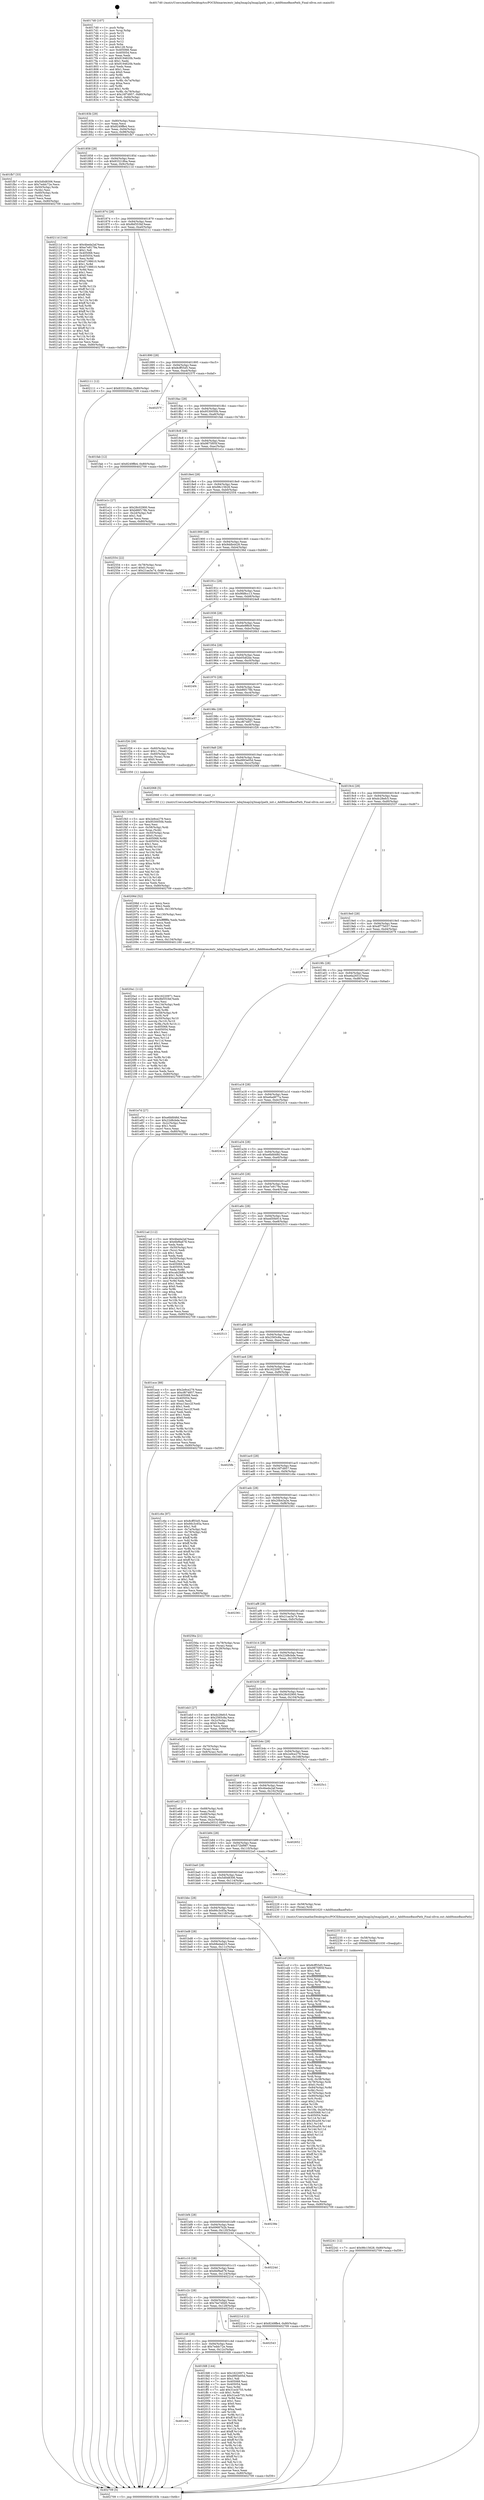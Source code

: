 digraph "0x4017d0" {
  label = "0x4017d0 (/mnt/c/Users/mathe/Desktop/tcc/POCII/binaries/extr_labq3map2q3map2path_init.c_AddHomeBasePath_Final-ollvm.out::main(0))"
  labelloc = "t"
  node[shape=record]

  Entry [label="",width=0.3,height=0.3,shape=circle,fillcolor=black,style=filled]
  "0x40183b" [label="{
     0x40183b [29]\l
     | [instrs]\l
     &nbsp;&nbsp;0x40183b \<+3\>: mov -0x80(%rbp),%eax\l
     &nbsp;&nbsp;0x40183e \<+2\>: mov %eax,%ecx\l
     &nbsp;&nbsp;0x401840 \<+6\>: sub $0x8249ffe4,%ecx\l
     &nbsp;&nbsp;0x401846 \<+6\>: mov %eax,-0x94(%rbp)\l
     &nbsp;&nbsp;0x40184c \<+6\>: mov %ecx,-0x98(%rbp)\l
     &nbsp;&nbsp;0x401852 \<+6\>: je 0000000000401fb7 \<main+0x7e7\>\l
  }"]
  "0x401fb7" [label="{
     0x401fb7 [33]\l
     | [instrs]\l
     &nbsp;&nbsp;0x401fb7 \<+5\>: mov $0x5d0d8306,%eax\l
     &nbsp;&nbsp;0x401fbc \<+5\>: mov $0x7eddc72e,%ecx\l
     &nbsp;&nbsp;0x401fc1 \<+4\>: mov -0x50(%rbp),%rdx\l
     &nbsp;&nbsp;0x401fc5 \<+2\>: mov (%rdx),%esi\l
     &nbsp;&nbsp;0x401fc7 \<+4\>: mov -0x60(%rbp),%rdx\l
     &nbsp;&nbsp;0x401fcb \<+2\>: cmp (%rdx),%esi\l
     &nbsp;&nbsp;0x401fcd \<+3\>: cmovl %ecx,%eax\l
     &nbsp;&nbsp;0x401fd0 \<+3\>: mov %eax,-0x80(%rbp)\l
     &nbsp;&nbsp;0x401fd3 \<+5\>: jmp 0000000000402709 \<main+0xf39\>\l
  }"]
  "0x401858" [label="{
     0x401858 [28]\l
     | [instrs]\l
     &nbsp;&nbsp;0x401858 \<+5\>: jmp 000000000040185d \<main+0x8d\>\l
     &nbsp;&nbsp;0x40185d \<+6\>: mov -0x94(%rbp),%eax\l
     &nbsp;&nbsp;0x401863 \<+5\>: sub $0x833218ba,%eax\l
     &nbsp;&nbsp;0x401868 \<+6\>: mov %eax,-0x9c(%rbp)\l
     &nbsp;&nbsp;0x40186e \<+6\>: je 000000000040211d \<main+0x94d\>\l
  }"]
  Exit [label="",width=0.3,height=0.3,shape=circle,fillcolor=black,style=filled,peripheries=2]
  "0x40211d" [label="{
     0x40211d [144]\l
     | [instrs]\l
     &nbsp;&nbsp;0x40211d \<+5\>: mov $0x4beda2af,%eax\l
     &nbsp;&nbsp;0x402122 \<+5\>: mov $0xe7e9179a,%ecx\l
     &nbsp;&nbsp;0x402127 \<+2\>: mov $0x1,%dl\l
     &nbsp;&nbsp;0x402129 \<+7\>: mov 0x405068,%esi\l
     &nbsp;&nbsp;0x402130 \<+7\>: mov 0x405054,%edi\l
     &nbsp;&nbsp;0x402137 \<+3\>: mov %esi,%r8d\l
     &nbsp;&nbsp;0x40213a \<+7\>: sub $0xd7198610,%r8d\l
     &nbsp;&nbsp;0x402141 \<+4\>: sub $0x1,%r8d\l
     &nbsp;&nbsp;0x402145 \<+7\>: add $0xd7198610,%r8d\l
     &nbsp;&nbsp;0x40214c \<+4\>: imul %r8d,%esi\l
     &nbsp;&nbsp;0x402150 \<+3\>: and $0x1,%esi\l
     &nbsp;&nbsp;0x402153 \<+3\>: cmp $0x0,%esi\l
     &nbsp;&nbsp;0x402156 \<+4\>: sete %r9b\l
     &nbsp;&nbsp;0x40215a \<+3\>: cmp $0xa,%edi\l
     &nbsp;&nbsp;0x40215d \<+4\>: setl %r10b\l
     &nbsp;&nbsp;0x402161 \<+3\>: mov %r9b,%r11b\l
     &nbsp;&nbsp;0x402164 \<+4\>: xor $0xff,%r11b\l
     &nbsp;&nbsp;0x402168 \<+3\>: mov %r10b,%bl\l
     &nbsp;&nbsp;0x40216b \<+3\>: xor $0xff,%bl\l
     &nbsp;&nbsp;0x40216e \<+3\>: xor $0x1,%dl\l
     &nbsp;&nbsp;0x402171 \<+3\>: mov %r11b,%r14b\l
     &nbsp;&nbsp;0x402174 \<+4\>: and $0xff,%r14b\l
     &nbsp;&nbsp;0x402178 \<+3\>: and %dl,%r9b\l
     &nbsp;&nbsp;0x40217b \<+3\>: mov %bl,%r15b\l
     &nbsp;&nbsp;0x40217e \<+4\>: and $0xff,%r15b\l
     &nbsp;&nbsp;0x402182 \<+3\>: and %dl,%r10b\l
     &nbsp;&nbsp;0x402185 \<+3\>: or %r9b,%r14b\l
     &nbsp;&nbsp;0x402188 \<+3\>: or %r10b,%r15b\l
     &nbsp;&nbsp;0x40218b \<+3\>: xor %r15b,%r14b\l
     &nbsp;&nbsp;0x40218e \<+3\>: or %bl,%r11b\l
     &nbsp;&nbsp;0x402191 \<+4\>: xor $0xff,%r11b\l
     &nbsp;&nbsp;0x402195 \<+3\>: or $0x1,%dl\l
     &nbsp;&nbsp;0x402198 \<+3\>: and %dl,%r11b\l
     &nbsp;&nbsp;0x40219b \<+3\>: or %r11b,%r14b\l
     &nbsp;&nbsp;0x40219e \<+4\>: test $0x1,%r14b\l
     &nbsp;&nbsp;0x4021a2 \<+3\>: cmovne %ecx,%eax\l
     &nbsp;&nbsp;0x4021a5 \<+3\>: mov %eax,-0x80(%rbp)\l
     &nbsp;&nbsp;0x4021a8 \<+5\>: jmp 0000000000402709 \<main+0xf39\>\l
  }"]
  "0x401874" [label="{
     0x401874 [28]\l
     | [instrs]\l
     &nbsp;&nbsp;0x401874 \<+5\>: jmp 0000000000401879 \<main+0xa9\>\l
     &nbsp;&nbsp;0x401879 \<+6\>: mov -0x94(%rbp),%eax\l
     &nbsp;&nbsp;0x40187f \<+5\>: sub $0x8bf353bf,%eax\l
     &nbsp;&nbsp;0x401884 \<+6\>: mov %eax,-0xa0(%rbp)\l
     &nbsp;&nbsp;0x40188a \<+6\>: je 0000000000402111 \<main+0x941\>\l
  }"]
  "0x402241" [label="{
     0x402241 [12]\l
     | [instrs]\l
     &nbsp;&nbsp;0x402241 \<+7\>: movl $0x98c15628,-0x80(%rbp)\l
     &nbsp;&nbsp;0x402248 \<+5\>: jmp 0000000000402709 \<main+0xf39\>\l
  }"]
  "0x402111" [label="{
     0x402111 [12]\l
     | [instrs]\l
     &nbsp;&nbsp;0x402111 \<+7\>: movl $0x833218ba,-0x80(%rbp)\l
     &nbsp;&nbsp;0x402118 \<+5\>: jmp 0000000000402709 \<main+0xf39\>\l
  }"]
  "0x401890" [label="{
     0x401890 [28]\l
     | [instrs]\l
     &nbsp;&nbsp;0x401890 \<+5\>: jmp 0000000000401895 \<main+0xc5\>\l
     &nbsp;&nbsp;0x401895 \<+6\>: mov -0x94(%rbp),%eax\l
     &nbsp;&nbsp;0x40189b \<+5\>: sub $0x8cff55d5,%eax\l
     &nbsp;&nbsp;0x4018a0 \<+6\>: mov %eax,-0xa4(%rbp)\l
     &nbsp;&nbsp;0x4018a6 \<+6\>: je 000000000040257f \<main+0xdaf\>\l
  }"]
  "0x402235" [label="{
     0x402235 [12]\l
     | [instrs]\l
     &nbsp;&nbsp;0x402235 \<+4\>: mov -0x58(%rbp),%rax\l
     &nbsp;&nbsp;0x402239 \<+3\>: mov (%rax),%rdi\l
     &nbsp;&nbsp;0x40223c \<+5\>: call 0000000000401030 \<free@plt\>\l
     | [calls]\l
     &nbsp;&nbsp;0x401030 \{1\} (unknown)\l
  }"]
  "0x40257f" [label="{
     0x40257f\l
  }", style=dashed]
  "0x4018ac" [label="{
     0x4018ac [28]\l
     | [instrs]\l
     &nbsp;&nbsp;0x4018ac \<+5\>: jmp 00000000004018b1 \<main+0xe1\>\l
     &nbsp;&nbsp;0x4018b1 \<+6\>: mov -0x94(%rbp),%eax\l
     &nbsp;&nbsp;0x4018b7 \<+5\>: sub $0x9530050b,%eax\l
     &nbsp;&nbsp;0x4018bc \<+6\>: mov %eax,-0xa8(%rbp)\l
     &nbsp;&nbsp;0x4018c2 \<+6\>: je 0000000000401fab \<main+0x7db\>\l
  }"]
  "0x4020a1" [label="{
     0x4020a1 [112]\l
     | [instrs]\l
     &nbsp;&nbsp;0x4020a1 \<+5\>: mov $0x16220971,%ecx\l
     &nbsp;&nbsp;0x4020a6 \<+5\>: mov $0x8bf353bf,%edx\l
     &nbsp;&nbsp;0x4020ab \<+2\>: xor %esi,%esi\l
     &nbsp;&nbsp;0x4020ad \<+6\>: mov -0x134(%rbp),%edi\l
     &nbsp;&nbsp;0x4020b3 \<+3\>: imul %eax,%edi\l
     &nbsp;&nbsp;0x4020b6 \<+3\>: mov %dil,%r8b\l
     &nbsp;&nbsp;0x4020b9 \<+4\>: mov -0x58(%rbp),%r9\l
     &nbsp;&nbsp;0x4020bd \<+3\>: mov (%r9),%r9\l
     &nbsp;&nbsp;0x4020c0 \<+4\>: mov -0x50(%rbp),%r10\l
     &nbsp;&nbsp;0x4020c4 \<+3\>: movslq (%r10),%r10\l
     &nbsp;&nbsp;0x4020c7 \<+4\>: mov %r8b,(%r9,%r10,1)\l
     &nbsp;&nbsp;0x4020cb \<+7\>: mov 0x405068,%eax\l
     &nbsp;&nbsp;0x4020d2 \<+7\>: mov 0x405054,%edi\l
     &nbsp;&nbsp;0x4020d9 \<+3\>: sub $0x1,%esi\l
     &nbsp;&nbsp;0x4020dc \<+3\>: mov %eax,%r11d\l
     &nbsp;&nbsp;0x4020df \<+3\>: add %esi,%r11d\l
     &nbsp;&nbsp;0x4020e2 \<+4\>: imul %r11d,%eax\l
     &nbsp;&nbsp;0x4020e6 \<+3\>: and $0x1,%eax\l
     &nbsp;&nbsp;0x4020e9 \<+3\>: cmp $0x0,%eax\l
     &nbsp;&nbsp;0x4020ec \<+4\>: sete %r8b\l
     &nbsp;&nbsp;0x4020f0 \<+3\>: cmp $0xa,%edi\l
     &nbsp;&nbsp;0x4020f3 \<+3\>: setl %bl\l
     &nbsp;&nbsp;0x4020f6 \<+3\>: mov %r8b,%r14b\l
     &nbsp;&nbsp;0x4020f9 \<+3\>: and %bl,%r14b\l
     &nbsp;&nbsp;0x4020fc \<+3\>: xor %bl,%r8b\l
     &nbsp;&nbsp;0x4020ff \<+3\>: or %r8b,%r14b\l
     &nbsp;&nbsp;0x402102 \<+4\>: test $0x1,%r14b\l
     &nbsp;&nbsp;0x402106 \<+3\>: cmovne %edx,%ecx\l
     &nbsp;&nbsp;0x402109 \<+3\>: mov %ecx,-0x80(%rbp)\l
     &nbsp;&nbsp;0x40210c \<+5\>: jmp 0000000000402709 \<main+0xf39\>\l
  }"]
  "0x401fab" [label="{
     0x401fab [12]\l
     | [instrs]\l
     &nbsp;&nbsp;0x401fab \<+7\>: movl $0x8249ffe4,-0x80(%rbp)\l
     &nbsp;&nbsp;0x401fb2 \<+5\>: jmp 0000000000402709 \<main+0xf39\>\l
  }"]
  "0x4018c8" [label="{
     0x4018c8 [28]\l
     | [instrs]\l
     &nbsp;&nbsp;0x4018c8 \<+5\>: jmp 00000000004018cd \<main+0xfd\>\l
     &nbsp;&nbsp;0x4018cd \<+6\>: mov -0x94(%rbp),%eax\l
     &nbsp;&nbsp;0x4018d3 \<+5\>: sub $0x9875f05f,%eax\l
     &nbsp;&nbsp;0x4018d8 \<+6\>: mov %eax,-0xac(%rbp)\l
     &nbsp;&nbsp;0x4018de \<+6\>: je 0000000000401e1c \<main+0x64c\>\l
  }"]
  "0x40206d" [label="{
     0x40206d [52]\l
     | [instrs]\l
     &nbsp;&nbsp;0x40206d \<+2\>: xor %ecx,%ecx\l
     &nbsp;&nbsp;0x40206f \<+5\>: mov $0x2,%edx\l
     &nbsp;&nbsp;0x402074 \<+6\>: mov %edx,-0x130(%rbp)\l
     &nbsp;&nbsp;0x40207a \<+1\>: cltd\l
     &nbsp;&nbsp;0x40207b \<+6\>: mov -0x130(%rbp),%esi\l
     &nbsp;&nbsp;0x402081 \<+2\>: idiv %esi\l
     &nbsp;&nbsp;0x402083 \<+6\>: imul $0xfffffffe,%edx,%edx\l
     &nbsp;&nbsp;0x402089 \<+2\>: mov %ecx,%edi\l
     &nbsp;&nbsp;0x40208b \<+2\>: sub %edx,%edi\l
     &nbsp;&nbsp;0x40208d \<+2\>: mov %ecx,%edx\l
     &nbsp;&nbsp;0x40208f \<+3\>: sub $0x1,%edx\l
     &nbsp;&nbsp;0x402092 \<+2\>: add %edx,%edi\l
     &nbsp;&nbsp;0x402094 \<+2\>: sub %edi,%ecx\l
     &nbsp;&nbsp;0x402096 \<+6\>: mov %ecx,-0x134(%rbp)\l
     &nbsp;&nbsp;0x40209c \<+5\>: call 0000000000401160 \<next_i\>\l
     | [calls]\l
     &nbsp;&nbsp;0x401160 \{1\} (/mnt/c/Users/mathe/Desktop/tcc/POCII/binaries/extr_labq3map2q3map2path_init.c_AddHomeBasePath_Final-ollvm.out::next_i)\l
  }"]
  "0x401e1c" [label="{
     0x401e1c [27]\l
     | [instrs]\l
     &nbsp;&nbsp;0x401e1c \<+5\>: mov $0x28c02900,%eax\l
     &nbsp;&nbsp;0x401e21 \<+5\>: mov $0xb86f178b,%ecx\l
     &nbsp;&nbsp;0x401e26 \<+3\>: mov -0x2d(%rbp),%dl\l
     &nbsp;&nbsp;0x401e29 \<+3\>: test $0x1,%dl\l
     &nbsp;&nbsp;0x401e2c \<+3\>: cmovne %ecx,%eax\l
     &nbsp;&nbsp;0x401e2f \<+3\>: mov %eax,-0x80(%rbp)\l
     &nbsp;&nbsp;0x401e32 \<+5\>: jmp 0000000000402709 \<main+0xf39\>\l
  }"]
  "0x4018e4" [label="{
     0x4018e4 [28]\l
     | [instrs]\l
     &nbsp;&nbsp;0x4018e4 \<+5\>: jmp 00000000004018e9 \<main+0x119\>\l
     &nbsp;&nbsp;0x4018e9 \<+6\>: mov -0x94(%rbp),%eax\l
     &nbsp;&nbsp;0x4018ef \<+5\>: sub $0x98c15628,%eax\l
     &nbsp;&nbsp;0x4018f4 \<+6\>: mov %eax,-0xb0(%rbp)\l
     &nbsp;&nbsp;0x4018fa \<+6\>: je 0000000000402554 \<main+0xd84\>\l
  }"]
  "0x401c64" [label="{
     0x401c64\l
  }", style=dashed]
  "0x402554" [label="{
     0x402554 [22]\l
     | [instrs]\l
     &nbsp;&nbsp;0x402554 \<+4\>: mov -0x78(%rbp),%rax\l
     &nbsp;&nbsp;0x402558 \<+6\>: movl $0x0,(%rax)\l
     &nbsp;&nbsp;0x40255e \<+7\>: movl $0x21aa3a74,-0x80(%rbp)\l
     &nbsp;&nbsp;0x402565 \<+5\>: jmp 0000000000402709 \<main+0xf39\>\l
  }"]
  "0x401900" [label="{
     0x401900 [28]\l
     | [instrs]\l
     &nbsp;&nbsp;0x401900 \<+5\>: jmp 0000000000401905 \<main+0x135\>\l
     &nbsp;&nbsp;0x401905 \<+6\>: mov -0x94(%rbp),%eax\l
     &nbsp;&nbsp;0x40190b \<+5\>: sub $0x9ddb4428,%eax\l
     &nbsp;&nbsp;0x401910 \<+6\>: mov %eax,-0xb4(%rbp)\l
     &nbsp;&nbsp;0x401916 \<+6\>: je 000000000040236d \<main+0xb9d\>\l
  }"]
  "0x401fd8" [label="{
     0x401fd8 [144]\l
     | [instrs]\l
     &nbsp;&nbsp;0x401fd8 \<+5\>: mov $0x16220971,%eax\l
     &nbsp;&nbsp;0x401fdd \<+5\>: mov $0xd993e05d,%ecx\l
     &nbsp;&nbsp;0x401fe2 \<+2\>: mov $0x1,%dl\l
     &nbsp;&nbsp;0x401fe4 \<+7\>: mov 0x405068,%esi\l
     &nbsp;&nbsp;0x401feb \<+7\>: mov 0x405054,%edi\l
     &nbsp;&nbsp;0x401ff2 \<+3\>: mov %esi,%r8d\l
     &nbsp;&nbsp;0x401ff5 \<+7\>: add $0x31ecb755,%r8d\l
     &nbsp;&nbsp;0x401ffc \<+4\>: sub $0x1,%r8d\l
     &nbsp;&nbsp;0x402000 \<+7\>: sub $0x31ecb755,%r8d\l
     &nbsp;&nbsp;0x402007 \<+4\>: imul %r8d,%esi\l
     &nbsp;&nbsp;0x40200b \<+3\>: and $0x1,%esi\l
     &nbsp;&nbsp;0x40200e \<+3\>: cmp $0x0,%esi\l
     &nbsp;&nbsp;0x402011 \<+4\>: sete %r9b\l
     &nbsp;&nbsp;0x402015 \<+3\>: cmp $0xa,%edi\l
     &nbsp;&nbsp;0x402018 \<+4\>: setl %r10b\l
     &nbsp;&nbsp;0x40201c \<+3\>: mov %r9b,%r11b\l
     &nbsp;&nbsp;0x40201f \<+4\>: xor $0xff,%r11b\l
     &nbsp;&nbsp;0x402023 \<+3\>: mov %r10b,%bl\l
     &nbsp;&nbsp;0x402026 \<+3\>: xor $0xff,%bl\l
     &nbsp;&nbsp;0x402029 \<+3\>: xor $0x1,%dl\l
     &nbsp;&nbsp;0x40202c \<+3\>: mov %r11b,%r14b\l
     &nbsp;&nbsp;0x40202f \<+4\>: and $0xff,%r14b\l
     &nbsp;&nbsp;0x402033 \<+3\>: and %dl,%r9b\l
     &nbsp;&nbsp;0x402036 \<+3\>: mov %bl,%r15b\l
     &nbsp;&nbsp;0x402039 \<+4\>: and $0xff,%r15b\l
     &nbsp;&nbsp;0x40203d \<+3\>: and %dl,%r10b\l
     &nbsp;&nbsp;0x402040 \<+3\>: or %r9b,%r14b\l
     &nbsp;&nbsp;0x402043 \<+3\>: or %r10b,%r15b\l
     &nbsp;&nbsp;0x402046 \<+3\>: xor %r15b,%r14b\l
     &nbsp;&nbsp;0x402049 \<+3\>: or %bl,%r11b\l
     &nbsp;&nbsp;0x40204c \<+4\>: xor $0xff,%r11b\l
     &nbsp;&nbsp;0x402050 \<+3\>: or $0x1,%dl\l
     &nbsp;&nbsp;0x402053 \<+3\>: and %dl,%r11b\l
     &nbsp;&nbsp;0x402056 \<+3\>: or %r11b,%r14b\l
     &nbsp;&nbsp;0x402059 \<+4\>: test $0x1,%r14b\l
     &nbsp;&nbsp;0x40205d \<+3\>: cmovne %ecx,%eax\l
     &nbsp;&nbsp;0x402060 \<+3\>: mov %eax,-0x80(%rbp)\l
     &nbsp;&nbsp;0x402063 \<+5\>: jmp 0000000000402709 \<main+0xf39\>\l
  }"]
  "0x40236d" [label="{
     0x40236d\l
  }", style=dashed]
  "0x40191c" [label="{
     0x40191c [28]\l
     | [instrs]\l
     &nbsp;&nbsp;0x40191c \<+5\>: jmp 0000000000401921 \<main+0x151\>\l
     &nbsp;&nbsp;0x401921 \<+6\>: mov -0x94(%rbp),%eax\l
     &nbsp;&nbsp;0x401927 \<+5\>: sub $0x9fd8cc13,%eax\l
     &nbsp;&nbsp;0x40192c \<+6\>: mov %eax,-0xb8(%rbp)\l
     &nbsp;&nbsp;0x401932 \<+6\>: je 00000000004024e8 \<main+0xd18\>\l
  }"]
  "0x401c48" [label="{
     0x401c48 [28]\l
     | [instrs]\l
     &nbsp;&nbsp;0x401c48 \<+5\>: jmp 0000000000401c4d \<main+0x47d\>\l
     &nbsp;&nbsp;0x401c4d \<+6\>: mov -0x94(%rbp),%eax\l
     &nbsp;&nbsp;0x401c53 \<+5\>: sub $0x7eddc72e,%eax\l
     &nbsp;&nbsp;0x401c58 \<+6\>: mov %eax,-0x12c(%rbp)\l
     &nbsp;&nbsp;0x401c5e \<+6\>: je 0000000000401fd8 \<main+0x808\>\l
  }"]
  "0x4024e8" [label="{
     0x4024e8\l
  }", style=dashed]
  "0x401938" [label="{
     0x401938 [28]\l
     | [instrs]\l
     &nbsp;&nbsp;0x401938 \<+5\>: jmp 000000000040193d \<main+0x16d\>\l
     &nbsp;&nbsp;0x40193d \<+6\>: mov -0x94(%rbp),%eax\l
     &nbsp;&nbsp;0x401943 \<+5\>: sub $0xa6e9f6c9,%eax\l
     &nbsp;&nbsp;0x401948 \<+6\>: mov %eax,-0xbc(%rbp)\l
     &nbsp;&nbsp;0x40194e \<+6\>: je 00000000004026b3 \<main+0xee3\>\l
  }"]
  "0x402543" [label="{
     0x402543\l
  }", style=dashed]
  "0x4026b3" [label="{
     0x4026b3\l
  }", style=dashed]
  "0x401954" [label="{
     0x401954 [28]\l
     | [instrs]\l
     &nbsp;&nbsp;0x401954 \<+5\>: jmp 0000000000401959 \<main+0x189\>\l
     &nbsp;&nbsp;0x401959 \<+6\>: mov -0x94(%rbp),%eax\l
     &nbsp;&nbsp;0x40195f \<+5\>: sub $0xb05df2be,%eax\l
     &nbsp;&nbsp;0x401964 \<+6\>: mov %eax,-0xc0(%rbp)\l
     &nbsp;&nbsp;0x40196a \<+6\>: je 00000000004024f4 \<main+0xd24\>\l
  }"]
  "0x401c2c" [label="{
     0x401c2c [28]\l
     | [instrs]\l
     &nbsp;&nbsp;0x401c2c \<+5\>: jmp 0000000000401c31 \<main+0x461\>\l
     &nbsp;&nbsp;0x401c31 \<+6\>: mov -0x94(%rbp),%eax\l
     &nbsp;&nbsp;0x401c37 \<+5\>: sub $0x7be7d0d5,%eax\l
     &nbsp;&nbsp;0x401c3c \<+6\>: mov %eax,-0x128(%rbp)\l
     &nbsp;&nbsp;0x401c42 \<+6\>: je 0000000000402543 \<main+0xd73\>\l
  }"]
  "0x4024f4" [label="{
     0x4024f4\l
  }", style=dashed]
  "0x401970" [label="{
     0x401970 [28]\l
     | [instrs]\l
     &nbsp;&nbsp;0x401970 \<+5\>: jmp 0000000000401975 \<main+0x1a5\>\l
     &nbsp;&nbsp;0x401975 \<+6\>: mov -0x94(%rbp),%eax\l
     &nbsp;&nbsp;0x40197b \<+5\>: sub $0xb86f178b,%eax\l
     &nbsp;&nbsp;0x401980 \<+6\>: mov %eax,-0xc4(%rbp)\l
     &nbsp;&nbsp;0x401986 \<+6\>: je 0000000000401e37 \<main+0x667\>\l
  }"]
  "0x40221d" [label="{
     0x40221d [12]\l
     | [instrs]\l
     &nbsp;&nbsp;0x40221d \<+7\>: movl $0x8249ffe4,-0x80(%rbp)\l
     &nbsp;&nbsp;0x402224 \<+5\>: jmp 0000000000402709 \<main+0xf39\>\l
  }"]
  "0x401e37" [label="{
     0x401e37\l
  }", style=dashed]
  "0x40198c" [label="{
     0x40198c [28]\l
     | [instrs]\l
     &nbsp;&nbsp;0x40198c \<+5\>: jmp 0000000000401991 \<main+0x1c1\>\l
     &nbsp;&nbsp;0x401991 \<+6\>: mov -0x94(%rbp),%eax\l
     &nbsp;&nbsp;0x401997 \<+5\>: sub $0xcf674857,%eax\l
     &nbsp;&nbsp;0x40199c \<+6\>: mov %eax,-0xc8(%rbp)\l
     &nbsp;&nbsp;0x4019a2 \<+6\>: je 0000000000401f26 \<main+0x756\>\l
  }"]
  "0x401c10" [label="{
     0x401c10 [28]\l
     | [instrs]\l
     &nbsp;&nbsp;0x401c10 \<+5\>: jmp 0000000000401c15 \<main+0x445\>\l
     &nbsp;&nbsp;0x401c15 \<+6\>: mov -0x94(%rbp),%eax\l
     &nbsp;&nbsp;0x401c1b \<+5\>: sub $0x6bf9a678,%eax\l
     &nbsp;&nbsp;0x401c20 \<+6\>: mov %eax,-0x124(%rbp)\l
     &nbsp;&nbsp;0x401c26 \<+6\>: je 000000000040221d \<main+0xa4d\>\l
  }"]
  "0x401f26" [label="{
     0x401f26 [29]\l
     | [instrs]\l
     &nbsp;&nbsp;0x401f26 \<+4\>: mov -0x60(%rbp),%rax\l
     &nbsp;&nbsp;0x401f2a \<+6\>: movl $0x1,(%rax)\l
     &nbsp;&nbsp;0x401f30 \<+4\>: mov -0x60(%rbp),%rax\l
     &nbsp;&nbsp;0x401f34 \<+3\>: movslq (%rax),%rax\l
     &nbsp;&nbsp;0x401f37 \<+4\>: shl $0x0,%rax\l
     &nbsp;&nbsp;0x401f3b \<+3\>: mov %rax,%rdi\l
     &nbsp;&nbsp;0x401f3e \<+5\>: call 0000000000401050 \<malloc@plt\>\l
     | [calls]\l
     &nbsp;&nbsp;0x401050 \{1\} (unknown)\l
  }"]
  "0x4019a8" [label="{
     0x4019a8 [28]\l
     | [instrs]\l
     &nbsp;&nbsp;0x4019a8 \<+5\>: jmp 00000000004019ad \<main+0x1dd\>\l
     &nbsp;&nbsp;0x4019ad \<+6\>: mov -0x94(%rbp),%eax\l
     &nbsp;&nbsp;0x4019b3 \<+5\>: sub $0xd993e05d,%eax\l
     &nbsp;&nbsp;0x4019b8 \<+6\>: mov %eax,-0xcc(%rbp)\l
     &nbsp;&nbsp;0x4019be \<+6\>: je 0000000000402068 \<main+0x898\>\l
  }"]
  "0x40224d" [label="{
     0x40224d\l
  }", style=dashed]
  "0x402068" [label="{
     0x402068 [5]\l
     | [instrs]\l
     &nbsp;&nbsp;0x402068 \<+5\>: call 0000000000401160 \<next_i\>\l
     | [calls]\l
     &nbsp;&nbsp;0x401160 \{1\} (/mnt/c/Users/mathe/Desktop/tcc/POCII/binaries/extr_labq3map2q3map2path_init.c_AddHomeBasePath_Final-ollvm.out::next_i)\l
  }"]
  "0x4019c4" [label="{
     0x4019c4 [28]\l
     | [instrs]\l
     &nbsp;&nbsp;0x4019c4 \<+5\>: jmp 00000000004019c9 \<main+0x1f9\>\l
     &nbsp;&nbsp;0x4019c9 \<+6\>: mov -0x94(%rbp),%eax\l
     &nbsp;&nbsp;0x4019cf \<+5\>: sub $0xdc28efc5,%eax\l
     &nbsp;&nbsp;0x4019d4 \<+6\>: mov %eax,-0xd0(%rbp)\l
     &nbsp;&nbsp;0x4019da \<+6\>: je 0000000000402537 \<main+0xd67\>\l
  }"]
  "0x401bf4" [label="{
     0x401bf4 [28]\l
     | [instrs]\l
     &nbsp;&nbsp;0x401bf4 \<+5\>: jmp 0000000000401bf9 \<main+0x429\>\l
     &nbsp;&nbsp;0x401bf9 \<+6\>: mov -0x94(%rbp),%eax\l
     &nbsp;&nbsp;0x401bff \<+5\>: sub $0x69687b2b,%eax\l
     &nbsp;&nbsp;0x401c04 \<+6\>: mov %eax,-0x120(%rbp)\l
     &nbsp;&nbsp;0x401c0a \<+6\>: je 000000000040224d \<main+0xa7d\>\l
  }"]
  "0x402537" [label="{
     0x402537\l
  }", style=dashed]
  "0x4019e0" [label="{
     0x4019e0 [28]\l
     | [instrs]\l
     &nbsp;&nbsp;0x4019e0 \<+5\>: jmp 00000000004019e5 \<main+0x215\>\l
     &nbsp;&nbsp;0x4019e5 \<+6\>: mov -0x94(%rbp),%eax\l
     &nbsp;&nbsp;0x4019eb \<+5\>: sub $0xdf77b037,%eax\l
     &nbsp;&nbsp;0x4019f0 \<+6\>: mov %eax,-0xd4(%rbp)\l
     &nbsp;&nbsp;0x4019f6 \<+6\>: je 0000000000402679 \<main+0xea9\>\l
  }"]
  "0x40238e" [label="{
     0x40238e\l
  }", style=dashed]
  "0x402679" [label="{
     0x402679\l
  }", style=dashed]
  "0x4019fc" [label="{
     0x4019fc [28]\l
     | [instrs]\l
     &nbsp;&nbsp;0x4019fc \<+5\>: jmp 0000000000401a01 \<main+0x231\>\l
     &nbsp;&nbsp;0x401a01 \<+6\>: mov -0x94(%rbp),%eax\l
     &nbsp;&nbsp;0x401a07 \<+5\>: sub $0xe6a2651f,%eax\l
     &nbsp;&nbsp;0x401a0c \<+6\>: mov %eax,-0xd8(%rbp)\l
     &nbsp;&nbsp;0x401a12 \<+6\>: je 0000000000401e7d \<main+0x6ad\>\l
  }"]
  "0x401f43" [label="{
     0x401f43 [104]\l
     | [instrs]\l
     &nbsp;&nbsp;0x401f43 \<+5\>: mov $0x2e9ce279,%ecx\l
     &nbsp;&nbsp;0x401f48 \<+5\>: mov $0x9530050b,%edx\l
     &nbsp;&nbsp;0x401f4d \<+2\>: xor %esi,%esi\l
     &nbsp;&nbsp;0x401f4f \<+4\>: mov -0x58(%rbp),%rdi\l
     &nbsp;&nbsp;0x401f53 \<+3\>: mov %rax,(%rdi)\l
     &nbsp;&nbsp;0x401f56 \<+4\>: mov -0x50(%rbp),%rax\l
     &nbsp;&nbsp;0x401f5a \<+6\>: movl $0x0,(%rax)\l
     &nbsp;&nbsp;0x401f60 \<+8\>: mov 0x405068,%r8d\l
     &nbsp;&nbsp;0x401f68 \<+8\>: mov 0x405054,%r9d\l
     &nbsp;&nbsp;0x401f70 \<+3\>: sub $0x1,%esi\l
     &nbsp;&nbsp;0x401f73 \<+3\>: mov %r8d,%r10d\l
     &nbsp;&nbsp;0x401f76 \<+3\>: add %esi,%r10d\l
     &nbsp;&nbsp;0x401f79 \<+4\>: imul %r10d,%r8d\l
     &nbsp;&nbsp;0x401f7d \<+4\>: and $0x1,%r8d\l
     &nbsp;&nbsp;0x401f81 \<+4\>: cmp $0x0,%r8d\l
     &nbsp;&nbsp;0x401f85 \<+4\>: sete %r11b\l
     &nbsp;&nbsp;0x401f89 \<+4\>: cmp $0xa,%r9d\l
     &nbsp;&nbsp;0x401f8d \<+3\>: setl %bl\l
     &nbsp;&nbsp;0x401f90 \<+3\>: mov %r11b,%r14b\l
     &nbsp;&nbsp;0x401f93 \<+3\>: and %bl,%r14b\l
     &nbsp;&nbsp;0x401f96 \<+3\>: xor %bl,%r11b\l
     &nbsp;&nbsp;0x401f99 \<+3\>: or %r11b,%r14b\l
     &nbsp;&nbsp;0x401f9c \<+4\>: test $0x1,%r14b\l
     &nbsp;&nbsp;0x401fa0 \<+3\>: cmovne %edx,%ecx\l
     &nbsp;&nbsp;0x401fa3 \<+3\>: mov %ecx,-0x80(%rbp)\l
     &nbsp;&nbsp;0x401fa6 \<+5\>: jmp 0000000000402709 \<main+0xf39\>\l
  }"]
  "0x401e7d" [label="{
     0x401e7d [27]\l
     | [instrs]\l
     &nbsp;&nbsp;0x401e7d \<+5\>: mov $0xe6bfd48d,%eax\l
     &nbsp;&nbsp;0x401e82 \<+5\>: mov $0x22d8cbde,%ecx\l
     &nbsp;&nbsp;0x401e87 \<+3\>: mov -0x2c(%rbp),%edx\l
     &nbsp;&nbsp;0x401e8a \<+3\>: cmp $0x1,%edx\l
     &nbsp;&nbsp;0x401e8d \<+3\>: cmovl %ecx,%eax\l
     &nbsp;&nbsp;0x401e90 \<+3\>: mov %eax,-0x80(%rbp)\l
     &nbsp;&nbsp;0x401e93 \<+5\>: jmp 0000000000402709 \<main+0xf39\>\l
  }"]
  "0x401a18" [label="{
     0x401a18 [28]\l
     | [instrs]\l
     &nbsp;&nbsp;0x401a18 \<+5\>: jmp 0000000000401a1d \<main+0x24d\>\l
     &nbsp;&nbsp;0x401a1d \<+6\>: mov -0x94(%rbp),%eax\l
     &nbsp;&nbsp;0x401a23 \<+5\>: sub $0xe6ad877a,%eax\l
     &nbsp;&nbsp;0x401a28 \<+6\>: mov %eax,-0xdc(%rbp)\l
     &nbsp;&nbsp;0x401a2e \<+6\>: je 0000000000402414 \<main+0xc44\>\l
  }"]
  "0x401e62" [label="{
     0x401e62 [27]\l
     | [instrs]\l
     &nbsp;&nbsp;0x401e62 \<+4\>: mov -0x68(%rbp),%rdi\l
     &nbsp;&nbsp;0x401e66 \<+2\>: mov %eax,(%rdi)\l
     &nbsp;&nbsp;0x401e68 \<+4\>: mov -0x68(%rbp),%rdi\l
     &nbsp;&nbsp;0x401e6c \<+2\>: mov (%rdi),%eax\l
     &nbsp;&nbsp;0x401e6e \<+3\>: mov %eax,-0x2c(%rbp)\l
     &nbsp;&nbsp;0x401e71 \<+7\>: movl $0xe6a2651f,-0x80(%rbp)\l
     &nbsp;&nbsp;0x401e78 \<+5\>: jmp 0000000000402709 \<main+0xf39\>\l
  }"]
  "0x402414" [label="{
     0x402414\l
  }", style=dashed]
  "0x401a34" [label="{
     0x401a34 [28]\l
     | [instrs]\l
     &nbsp;&nbsp;0x401a34 \<+5\>: jmp 0000000000401a39 \<main+0x269\>\l
     &nbsp;&nbsp;0x401a39 \<+6\>: mov -0x94(%rbp),%eax\l
     &nbsp;&nbsp;0x401a3f \<+5\>: sub $0xe6bfd48d,%eax\l
     &nbsp;&nbsp;0x401a44 \<+6\>: mov %eax,-0xe0(%rbp)\l
     &nbsp;&nbsp;0x401a4a \<+6\>: je 0000000000401e98 \<main+0x6c8\>\l
  }"]
  "0x401bd8" [label="{
     0x401bd8 [28]\l
     | [instrs]\l
     &nbsp;&nbsp;0x401bd8 \<+5\>: jmp 0000000000401bdd \<main+0x40d\>\l
     &nbsp;&nbsp;0x401bdd \<+6\>: mov -0x94(%rbp),%eax\l
     &nbsp;&nbsp;0x401be3 \<+5\>: sub $0x68edab25,%eax\l
     &nbsp;&nbsp;0x401be8 \<+6\>: mov %eax,-0x11c(%rbp)\l
     &nbsp;&nbsp;0x401bee \<+6\>: je 000000000040238e \<main+0xbbe\>\l
  }"]
  "0x401e98" [label="{
     0x401e98\l
  }", style=dashed]
  "0x401a50" [label="{
     0x401a50 [28]\l
     | [instrs]\l
     &nbsp;&nbsp;0x401a50 \<+5\>: jmp 0000000000401a55 \<main+0x285\>\l
     &nbsp;&nbsp;0x401a55 \<+6\>: mov -0x94(%rbp),%eax\l
     &nbsp;&nbsp;0x401a5b \<+5\>: sub $0xe7e9179a,%eax\l
     &nbsp;&nbsp;0x401a60 \<+6\>: mov %eax,-0xe4(%rbp)\l
     &nbsp;&nbsp;0x401a66 \<+6\>: je 00000000004021ad \<main+0x9dd\>\l
  }"]
  "0x401ccf" [label="{
     0x401ccf [333]\l
     | [instrs]\l
     &nbsp;&nbsp;0x401ccf \<+5\>: mov $0x8cff55d5,%eax\l
     &nbsp;&nbsp;0x401cd4 \<+5\>: mov $0x9875f05f,%ecx\l
     &nbsp;&nbsp;0x401cd9 \<+2\>: mov $0x1,%dl\l
     &nbsp;&nbsp;0x401cdb \<+3\>: mov %rsp,%rsi\l
     &nbsp;&nbsp;0x401cde \<+4\>: add $0xfffffffffffffff0,%rsi\l
     &nbsp;&nbsp;0x401ce2 \<+3\>: mov %rsi,%rsp\l
     &nbsp;&nbsp;0x401ce5 \<+4\>: mov %rsi,-0x78(%rbp)\l
     &nbsp;&nbsp;0x401ce9 \<+3\>: mov %rsp,%rsi\l
     &nbsp;&nbsp;0x401cec \<+4\>: add $0xfffffffffffffff0,%rsi\l
     &nbsp;&nbsp;0x401cf0 \<+3\>: mov %rsi,%rsp\l
     &nbsp;&nbsp;0x401cf3 \<+3\>: mov %rsp,%rdi\l
     &nbsp;&nbsp;0x401cf6 \<+4\>: add $0xfffffffffffffff0,%rdi\l
     &nbsp;&nbsp;0x401cfa \<+3\>: mov %rdi,%rsp\l
     &nbsp;&nbsp;0x401cfd \<+4\>: mov %rdi,-0x70(%rbp)\l
     &nbsp;&nbsp;0x401d01 \<+3\>: mov %rsp,%rdi\l
     &nbsp;&nbsp;0x401d04 \<+4\>: add $0xfffffffffffffff0,%rdi\l
     &nbsp;&nbsp;0x401d08 \<+3\>: mov %rdi,%rsp\l
     &nbsp;&nbsp;0x401d0b \<+4\>: mov %rdi,-0x68(%rbp)\l
     &nbsp;&nbsp;0x401d0f \<+3\>: mov %rsp,%rdi\l
     &nbsp;&nbsp;0x401d12 \<+4\>: add $0xfffffffffffffff0,%rdi\l
     &nbsp;&nbsp;0x401d16 \<+3\>: mov %rdi,%rsp\l
     &nbsp;&nbsp;0x401d19 \<+4\>: mov %rdi,-0x60(%rbp)\l
     &nbsp;&nbsp;0x401d1d \<+3\>: mov %rsp,%rdi\l
     &nbsp;&nbsp;0x401d20 \<+4\>: add $0xfffffffffffffff0,%rdi\l
     &nbsp;&nbsp;0x401d24 \<+3\>: mov %rdi,%rsp\l
     &nbsp;&nbsp;0x401d27 \<+4\>: mov %rdi,-0x58(%rbp)\l
     &nbsp;&nbsp;0x401d2b \<+3\>: mov %rsp,%rdi\l
     &nbsp;&nbsp;0x401d2e \<+4\>: add $0xfffffffffffffff0,%rdi\l
     &nbsp;&nbsp;0x401d32 \<+3\>: mov %rdi,%rsp\l
     &nbsp;&nbsp;0x401d35 \<+4\>: mov %rdi,-0x50(%rbp)\l
     &nbsp;&nbsp;0x401d39 \<+3\>: mov %rsp,%rdi\l
     &nbsp;&nbsp;0x401d3c \<+4\>: add $0xfffffffffffffff0,%rdi\l
     &nbsp;&nbsp;0x401d40 \<+3\>: mov %rdi,%rsp\l
     &nbsp;&nbsp;0x401d43 \<+4\>: mov %rdi,-0x48(%rbp)\l
     &nbsp;&nbsp;0x401d47 \<+3\>: mov %rsp,%rdi\l
     &nbsp;&nbsp;0x401d4a \<+4\>: add $0xfffffffffffffff0,%rdi\l
     &nbsp;&nbsp;0x401d4e \<+3\>: mov %rdi,%rsp\l
     &nbsp;&nbsp;0x401d51 \<+4\>: mov %rdi,-0x40(%rbp)\l
     &nbsp;&nbsp;0x401d55 \<+3\>: mov %rsp,%rdi\l
     &nbsp;&nbsp;0x401d58 \<+4\>: add $0xfffffffffffffff0,%rdi\l
     &nbsp;&nbsp;0x401d5c \<+3\>: mov %rdi,%rsp\l
     &nbsp;&nbsp;0x401d5f \<+4\>: mov %rdi,-0x38(%rbp)\l
     &nbsp;&nbsp;0x401d63 \<+4\>: mov -0x78(%rbp),%rdi\l
     &nbsp;&nbsp;0x401d67 \<+6\>: movl $0x0,(%rdi)\l
     &nbsp;&nbsp;0x401d6d \<+7\>: mov -0x84(%rbp),%r8d\l
     &nbsp;&nbsp;0x401d74 \<+3\>: mov %r8d,(%rsi)\l
     &nbsp;&nbsp;0x401d77 \<+4\>: mov -0x70(%rbp),%rdi\l
     &nbsp;&nbsp;0x401d7b \<+7\>: mov -0x90(%rbp),%r9\l
     &nbsp;&nbsp;0x401d82 \<+3\>: mov %r9,(%rdi)\l
     &nbsp;&nbsp;0x401d85 \<+3\>: cmpl $0x2,(%rsi)\l
     &nbsp;&nbsp;0x401d88 \<+4\>: setne %r10b\l
     &nbsp;&nbsp;0x401d8c \<+4\>: and $0x1,%r10b\l
     &nbsp;&nbsp;0x401d90 \<+4\>: mov %r10b,-0x2d(%rbp)\l
     &nbsp;&nbsp;0x401d94 \<+8\>: mov 0x405068,%r11d\l
     &nbsp;&nbsp;0x401d9c \<+7\>: mov 0x405054,%ebx\l
     &nbsp;&nbsp;0x401da3 \<+3\>: mov %r11d,%r14d\l
     &nbsp;&nbsp;0x401da6 \<+7\>: sub $0x30ca59,%r14d\l
     &nbsp;&nbsp;0x401dad \<+4\>: sub $0x1,%r14d\l
     &nbsp;&nbsp;0x401db1 \<+7\>: add $0x30ca59,%r14d\l
     &nbsp;&nbsp;0x401db8 \<+4\>: imul %r14d,%r11d\l
     &nbsp;&nbsp;0x401dbc \<+4\>: and $0x1,%r11d\l
     &nbsp;&nbsp;0x401dc0 \<+4\>: cmp $0x0,%r11d\l
     &nbsp;&nbsp;0x401dc4 \<+4\>: sete %r10b\l
     &nbsp;&nbsp;0x401dc8 \<+3\>: cmp $0xa,%ebx\l
     &nbsp;&nbsp;0x401dcb \<+4\>: setl %r15b\l
     &nbsp;&nbsp;0x401dcf \<+3\>: mov %r10b,%r12b\l
     &nbsp;&nbsp;0x401dd2 \<+4\>: xor $0xff,%r12b\l
     &nbsp;&nbsp;0x401dd6 \<+3\>: mov %r15b,%r13b\l
     &nbsp;&nbsp;0x401dd9 \<+4\>: xor $0xff,%r13b\l
     &nbsp;&nbsp;0x401ddd \<+3\>: xor $0x1,%dl\l
     &nbsp;&nbsp;0x401de0 \<+3\>: mov %r12b,%sil\l
     &nbsp;&nbsp;0x401de3 \<+4\>: and $0xff,%sil\l
     &nbsp;&nbsp;0x401de7 \<+3\>: and %dl,%r10b\l
     &nbsp;&nbsp;0x401dea \<+3\>: mov %r13b,%dil\l
     &nbsp;&nbsp;0x401ded \<+4\>: and $0xff,%dil\l
     &nbsp;&nbsp;0x401df1 \<+3\>: and %dl,%r15b\l
     &nbsp;&nbsp;0x401df4 \<+3\>: or %r10b,%sil\l
     &nbsp;&nbsp;0x401df7 \<+3\>: or %r15b,%dil\l
     &nbsp;&nbsp;0x401dfa \<+3\>: xor %dil,%sil\l
     &nbsp;&nbsp;0x401dfd \<+3\>: or %r13b,%r12b\l
     &nbsp;&nbsp;0x401e00 \<+4\>: xor $0xff,%r12b\l
     &nbsp;&nbsp;0x401e04 \<+3\>: or $0x1,%dl\l
     &nbsp;&nbsp;0x401e07 \<+3\>: and %dl,%r12b\l
     &nbsp;&nbsp;0x401e0a \<+3\>: or %r12b,%sil\l
     &nbsp;&nbsp;0x401e0d \<+4\>: test $0x1,%sil\l
     &nbsp;&nbsp;0x401e11 \<+3\>: cmovne %ecx,%eax\l
     &nbsp;&nbsp;0x401e14 \<+3\>: mov %eax,-0x80(%rbp)\l
     &nbsp;&nbsp;0x401e17 \<+5\>: jmp 0000000000402709 \<main+0xf39\>\l
  }"]
  "0x4021ad" [label="{
     0x4021ad [112]\l
     | [instrs]\l
     &nbsp;&nbsp;0x4021ad \<+5\>: mov $0x4beda2af,%eax\l
     &nbsp;&nbsp;0x4021b2 \<+5\>: mov $0x6bf9a678,%ecx\l
     &nbsp;&nbsp;0x4021b7 \<+2\>: xor %edx,%edx\l
     &nbsp;&nbsp;0x4021b9 \<+4\>: mov -0x50(%rbp),%rsi\l
     &nbsp;&nbsp;0x4021bd \<+2\>: mov (%rsi),%edi\l
     &nbsp;&nbsp;0x4021bf \<+3\>: sub $0x1,%edx\l
     &nbsp;&nbsp;0x4021c2 \<+2\>: sub %edx,%edi\l
     &nbsp;&nbsp;0x4021c4 \<+4\>: mov -0x50(%rbp),%rsi\l
     &nbsp;&nbsp;0x4021c8 \<+2\>: mov %edi,(%rsi)\l
     &nbsp;&nbsp;0x4021ca \<+7\>: mov 0x405068,%edx\l
     &nbsp;&nbsp;0x4021d1 \<+7\>: mov 0x405054,%edi\l
     &nbsp;&nbsp;0x4021d8 \<+3\>: mov %edx,%r8d\l
     &nbsp;&nbsp;0x4021db \<+7\>: sub $0xcab2bf6b,%r8d\l
     &nbsp;&nbsp;0x4021e2 \<+4\>: sub $0x1,%r8d\l
     &nbsp;&nbsp;0x4021e6 \<+7\>: add $0xcab2bf6b,%r8d\l
     &nbsp;&nbsp;0x4021ed \<+4\>: imul %r8d,%edx\l
     &nbsp;&nbsp;0x4021f1 \<+3\>: and $0x1,%edx\l
     &nbsp;&nbsp;0x4021f4 \<+3\>: cmp $0x0,%edx\l
     &nbsp;&nbsp;0x4021f7 \<+4\>: sete %r9b\l
     &nbsp;&nbsp;0x4021fb \<+3\>: cmp $0xa,%edi\l
     &nbsp;&nbsp;0x4021fe \<+4\>: setl %r10b\l
     &nbsp;&nbsp;0x402202 \<+3\>: mov %r9b,%r11b\l
     &nbsp;&nbsp;0x402205 \<+3\>: and %r10b,%r11b\l
     &nbsp;&nbsp;0x402208 \<+3\>: xor %r10b,%r9b\l
     &nbsp;&nbsp;0x40220b \<+3\>: or %r9b,%r11b\l
     &nbsp;&nbsp;0x40220e \<+4\>: test $0x1,%r11b\l
     &nbsp;&nbsp;0x402212 \<+3\>: cmovne %ecx,%eax\l
     &nbsp;&nbsp;0x402215 \<+3\>: mov %eax,-0x80(%rbp)\l
     &nbsp;&nbsp;0x402218 \<+5\>: jmp 0000000000402709 \<main+0xf39\>\l
  }"]
  "0x401a6c" [label="{
     0x401a6c [28]\l
     | [instrs]\l
     &nbsp;&nbsp;0x401a6c \<+5\>: jmp 0000000000401a71 \<main+0x2a1\>\l
     &nbsp;&nbsp;0x401a71 \<+6\>: mov -0x94(%rbp),%eax\l
     &nbsp;&nbsp;0x401a77 \<+5\>: sub $0xed50b914,%eax\l
     &nbsp;&nbsp;0x401a7c \<+6\>: mov %eax,-0xe8(%rbp)\l
     &nbsp;&nbsp;0x401a82 \<+6\>: je 0000000000402513 \<main+0xd43\>\l
  }"]
  "0x401bbc" [label="{
     0x401bbc [28]\l
     | [instrs]\l
     &nbsp;&nbsp;0x401bbc \<+5\>: jmp 0000000000401bc1 \<main+0x3f1\>\l
     &nbsp;&nbsp;0x401bc1 \<+6\>: mov -0x94(%rbp),%eax\l
     &nbsp;&nbsp;0x401bc7 \<+5\>: sub $0x66c3c65a,%eax\l
     &nbsp;&nbsp;0x401bcc \<+6\>: mov %eax,-0x118(%rbp)\l
     &nbsp;&nbsp;0x401bd2 \<+6\>: je 0000000000401ccf \<main+0x4ff\>\l
  }"]
  "0x402513" [label="{
     0x402513\l
  }", style=dashed]
  "0x401a88" [label="{
     0x401a88 [28]\l
     | [instrs]\l
     &nbsp;&nbsp;0x401a88 \<+5\>: jmp 0000000000401a8d \<main+0x2bd\>\l
     &nbsp;&nbsp;0x401a8d \<+6\>: mov -0x94(%rbp),%eax\l
     &nbsp;&nbsp;0x401a93 \<+5\>: sub $0x2565c8a,%eax\l
     &nbsp;&nbsp;0x401a98 \<+6\>: mov %eax,-0xec(%rbp)\l
     &nbsp;&nbsp;0x401a9e \<+6\>: je 0000000000401ece \<main+0x6fe\>\l
  }"]
  "0x402229" [label="{
     0x402229 [12]\l
     | [instrs]\l
     &nbsp;&nbsp;0x402229 \<+4\>: mov -0x58(%rbp),%rax\l
     &nbsp;&nbsp;0x40222d \<+3\>: mov (%rax),%rdi\l
     &nbsp;&nbsp;0x402230 \<+5\>: call 0000000000401620 \<AddHomeBasePath\>\l
     | [calls]\l
     &nbsp;&nbsp;0x401620 \{1\} (/mnt/c/Users/mathe/Desktop/tcc/POCII/binaries/extr_labq3map2q3map2path_init.c_AddHomeBasePath_Final-ollvm.out::AddHomeBasePath)\l
  }"]
  "0x401ece" [label="{
     0x401ece [88]\l
     | [instrs]\l
     &nbsp;&nbsp;0x401ece \<+5\>: mov $0x2e9ce279,%eax\l
     &nbsp;&nbsp;0x401ed3 \<+5\>: mov $0xcf674857,%ecx\l
     &nbsp;&nbsp;0x401ed8 \<+7\>: mov 0x405068,%edx\l
     &nbsp;&nbsp;0x401edf \<+7\>: mov 0x405054,%esi\l
     &nbsp;&nbsp;0x401ee6 \<+2\>: mov %edx,%edi\l
     &nbsp;&nbsp;0x401ee8 \<+6\>: add $0xa13acc2f,%edi\l
     &nbsp;&nbsp;0x401eee \<+3\>: sub $0x1,%edi\l
     &nbsp;&nbsp;0x401ef1 \<+6\>: sub $0xa13acc2f,%edi\l
     &nbsp;&nbsp;0x401ef7 \<+3\>: imul %edi,%edx\l
     &nbsp;&nbsp;0x401efa \<+3\>: and $0x1,%edx\l
     &nbsp;&nbsp;0x401efd \<+3\>: cmp $0x0,%edx\l
     &nbsp;&nbsp;0x401f00 \<+4\>: sete %r8b\l
     &nbsp;&nbsp;0x401f04 \<+3\>: cmp $0xa,%esi\l
     &nbsp;&nbsp;0x401f07 \<+4\>: setl %r9b\l
     &nbsp;&nbsp;0x401f0b \<+3\>: mov %r8b,%r10b\l
     &nbsp;&nbsp;0x401f0e \<+3\>: and %r9b,%r10b\l
     &nbsp;&nbsp;0x401f11 \<+3\>: xor %r9b,%r8b\l
     &nbsp;&nbsp;0x401f14 \<+3\>: or %r8b,%r10b\l
     &nbsp;&nbsp;0x401f17 \<+4\>: test $0x1,%r10b\l
     &nbsp;&nbsp;0x401f1b \<+3\>: cmovne %ecx,%eax\l
     &nbsp;&nbsp;0x401f1e \<+3\>: mov %eax,-0x80(%rbp)\l
     &nbsp;&nbsp;0x401f21 \<+5\>: jmp 0000000000402709 \<main+0xf39\>\l
  }"]
  "0x401aa4" [label="{
     0x401aa4 [28]\l
     | [instrs]\l
     &nbsp;&nbsp;0x401aa4 \<+5\>: jmp 0000000000401aa9 \<main+0x2d9\>\l
     &nbsp;&nbsp;0x401aa9 \<+6\>: mov -0x94(%rbp),%eax\l
     &nbsp;&nbsp;0x401aaf \<+5\>: sub $0x16220971,%eax\l
     &nbsp;&nbsp;0x401ab4 \<+6\>: mov %eax,-0xf0(%rbp)\l
     &nbsp;&nbsp;0x401aba \<+6\>: je 00000000004025fb \<main+0xe2b\>\l
  }"]
  "0x401ba0" [label="{
     0x401ba0 [28]\l
     | [instrs]\l
     &nbsp;&nbsp;0x401ba0 \<+5\>: jmp 0000000000401ba5 \<main+0x3d5\>\l
     &nbsp;&nbsp;0x401ba5 \<+6\>: mov -0x94(%rbp),%eax\l
     &nbsp;&nbsp;0x401bab \<+5\>: sub $0x5d0d8306,%eax\l
     &nbsp;&nbsp;0x401bb0 \<+6\>: mov %eax,-0x114(%rbp)\l
     &nbsp;&nbsp;0x401bb6 \<+6\>: je 0000000000402229 \<main+0xa59\>\l
  }"]
  "0x4025fb" [label="{
     0x4025fb\l
  }", style=dashed]
  "0x401ac0" [label="{
     0x401ac0 [28]\l
     | [instrs]\l
     &nbsp;&nbsp;0x401ac0 \<+5\>: jmp 0000000000401ac5 \<main+0x2f5\>\l
     &nbsp;&nbsp;0x401ac5 \<+6\>: mov -0x94(%rbp),%eax\l
     &nbsp;&nbsp;0x401acb \<+5\>: sub $0x16f7d957,%eax\l
     &nbsp;&nbsp;0x401ad0 \<+6\>: mov %eax,-0xf4(%rbp)\l
     &nbsp;&nbsp;0x401ad6 \<+6\>: je 0000000000401c6e \<main+0x49e\>\l
  }"]
  "0x4022a5" [label="{
     0x4022a5\l
  }", style=dashed]
  "0x401c6e" [label="{
     0x401c6e [97]\l
     | [instrs]\l
     &nbsp;&nbsp;0x401c6e \<+5\>: mov $0x8cff55d5,%eax\l
     &nbsp;&nbsp;0x401c73 \<+5\>: mov $0x66c3c65a,%ecx\l
     &nbsp;&nbsp;0x401c78 \<+2\>: mov $0x1,%dl\l
     &nbsp;&nbsp;0x401c7a \<+4\>: mov -0x7a(%rbp),%sil\l
     &nbsp;&nbsp;0x401c7e \<+4\>: mov -0x79(%rbp),%dil\l
     &nbsp;&nbsp;0x401c82 \<+3\>: mov %sil,%r8b\l
     &nbsp;&nbsp;0x401c85 \<+4\>: xor $0xff,%r8b\l
     &nbsp;&nbsp;0x401c89 \<+3\>: mov %dil,%r9b\l
     &nbsp;&nbsp;0x401c8c \<+4\>: xor $0xff,%r9b\l
     &nbsp;&nbsp;0x401c90 \<+3\>: xor $0x1,%dl\l
     &nbsp;&nbsp;0x401c93 \<+3\>: mov %r8b,%r10b\l
     &nbsp;&nbsp;0x401c96 \<+4\>: and $0xff,%r10b\l
     &nbsp;&nbsp;0x401c9a \<+3\>: and %dl,%sil\l
     &nbsp;&nbsp;0x401c9d \<+3\>: mov %r9b,%r11b\l
     &nbsp;&nbsp;0x401ca0 \<+4\>: and $0xff,%r11b\l
     &nbsp;&nbsp;0x401ca4 \<+3\>: and %dl,%dil\l
     &nbsp;&nbsp;0x401ca7 \<+3\>: or %sil,%r10b\l
     &nbsp;&nbsp;0x401caa \<+3\>: or %dil,%r11b\l
     &nbsp;&nbsp;0x401cad \<+3\>: xor %r11b,%r10b\l
     &nbsp;&nbsp;0x401cb0 \<+3\>: or %r9b,%r8b\l
     &nbsp;&nbsp;0x401cb3 \<+4\>: xor $0xff,%r8b\l
     &nbsp;&nbsp;0x401cb7 \<+3\>: or $0x1,%dl\l
     &nbsp;&nbsp;0x401cba \<+3\>: and %dl,%r8b\l
     &nbsp;&nbsp;0x401cbd \<+3\>: or %r8b,%r10b\l
     &nbsp;&nbsp;0x401cc0 \<+4\>: test $0x1,%r10b\l
     &nbsp;&nbsp;0x401cc4 \<+3\>: cmovne %ecx,%eax\l
     &nbsp;&nbsp;0x401cc7 \<+3\>: mov %eax,-0x80(%rbp)\l
     &nbsp;&nbsp;0x401cca \<+5\>: jmp 0000000000402709 \<main+0xf39\>\l
  }"]
  "0x401adc" [label="{
     0x401adc [28]\l
     | [instrs]\l
     &nbsp;&nbsp;0x401adc \<+5\>: jmp 0000000000401ae1 \<main+0x311\>\l
     &nbsp;&nbsp;0x401ae1 \<+6\>: mov -0x94(%rbp),%eax\l
     &nbsp;&nbsp;0x401ae7 \<+5\>: sub $0x20b43a3e,%eax\l
     &nbsp;&nbsp;0x401aec \<+6\>: mov %eax,-0xf8(%rbp)\l
     &nbsp;&nbsp;0x401af2 \<+6\>: je 0000000000402361 \<main+0xb91\>\l
  }"]
  "0x402709" [label="{
     0x402709 [5]\l
     | [instrs]\l
     &nbsp;&nbsp;0x402709 \<+5\>: jmp 000000000040183b \<main+0x6b\>\l
  }"]
  "0x4017d0" [label="{
     0x4017d0 [107]\l
     | [instrs]\l
     &nbsp;&nbsp;0x4017d0 \<+1\>: push %rbp\l
     &nbsp;&nbsp;0x4017d1 \<+3\>: mov %rsp,%rbp\l
     &nbsp;&nbsp;0x4017d4 \<+2\>: push %r15\l
     &nbsp;&nbsp;0x4017d6 \<+2\>: push %r14\l
     &nbsp;&nbsp;0x4017d8 \<+2\>: push %r13\l
     &nbsp;&nbsp;0x4017da \<+2\>: push %r12\l
     &nbsp;&nbsp;0x4017dc \<+1\>: push %rbx\l
     &nbsp;&nbsp;0x4017dd \<+7\>: sub $0x128,%rsp\l
     &nbsp;&nbsp;0x4017e4 \<+7\>: mov 0x405068,%eax\l
     &nbsp;&nbsp;0x4017eb \<+7\>: mov 0x405054,%ecx\l
     &nbsp;&nbsp;0x4017f2 \<+2\>: mov %eax,%edx\l
     &nbsp;&nbsp;0x4017f4 \<+6\>: add $0x9194620b,%edx\l
     &nbsp;&nbsp;0x4017fa \<+3\>: sub $0x1,%edx\l
     &nbsp;&nbsp;0x4017fd \<+6\>: sub $0x9194620b,%edx\l
     &nbsp;&nbsp;0x401803 \<+3\>: imul %edx,%eax\l
     &nbsp;&nbsp;0x401806 \<+3\>: and $0x1,%eax\l
     &nbsp;&nbsp;0x401809 \<+3\>: cmp $0x0,%eax\l
     &nbsp;&nbsp;0x40180c \<+4\>: sete %r8b\l
     &nbsp;&nbsp;0x401810 \<+4\>: and $0x1,%r8b\l
     &nbsp;&nbsp;0x401814 \<+4\>: mov %r8b,-0x7a(%rbp)\l
     &nbsp;&nbsp;0x401818 \<+3\>: cmp $0xa,%ecx\l
     &nbsp;&nbsp;0x40181b \<+4\>: setl %r8b\l
     &nbsp;&nbsp;0x40181f \<+4\>: and $0x1,%r8b\l
     &nbsp;&nbsp;0x401823 \<+4\>: mov %r8b,-0x79(%rbp)\l
     &nbsp;&nbsp;0x401827 \<+7\>: movl $0x16f7d957,-0x80(%rbp)\l
     &nbsp;&nbsp;0x40182e \<+6\>: mov %edi,-0x84(%rbp)\l
     &nbsp;&nbsp;0x401834 \<+7\>: mov %rsi,-0x90(%rbp)\l
  }"]
  "0x401b84" [label="{
     0x401b84 [28]\l
     | [instrs]\l
     &nbsp;&nbsp;0x401b84 \<+5\>: jmp 0000000000401b89 \<main+0x3b9\>\l
     &nbsp;&nbsp;0x401b89 \<+6\>: mov -0x94(%rbp),%eax\l
     &nbsp;&nbsp;0x401b8f \<+5\>: sub $0x572bf987,%eax\l
     &nbsp;&nbsp;0x401b94 \<+6\>: mov %eax,-0x110(%rbp)\l
     &nbsp;&nbsp;0x401b9a \<+6\>: je 00000000004022a5 \<main+0xad5\>\l
  }"]
  "0x402361" [label="{
     0x402361\l
  }", style=dashed]
  "0x401af8" [label="{
     0x401af8 [28]\l
     | [instrs]\l
     &nbsp;&nbsp;0x401af8 \<+5\>: jmp 0000000000401afd \<main+0x32d\>\l
     &nbsp;&nbsp;0x401afd \<+6\>: mov -0x94(%rbp),%eax\l
     &nbsp;&nbsp;0x401b03 \<+5\>: sub $0x21aa3a74,%eax\l
     &nbsp;&nbsp;0x401b08 \<+6\>: mov %eax,-0xfc(%rbp)\l
     &nbsp;&nbsp;0x401b0e \<+6\>: je 000000000040256a \<main+0xd9a\>\l
  }"]
  "0x402652" [label="{
     0x402652\l
  }", style=dashed]
  "0x40256a" [label="{
     0x40256a [21]\l
     | [instrs]\l
     &nbsp;&nbsp;0x40256a \<+4\>: mov -0x78(%rbp),%rax\l
     &nbsp;&nbsp;0x40256e \<+2\>: mov (%rax),%eax\l
     &nbsp;&nbsp;0x402570 \<+4\>: lea -0x28(%rbp),%rsp\l
     &nbsp;&nbsp;0x402574 \<+1\>: pop %rbx\l
     &nbsp;&nbsp;0x402575 \<+2\>: pop %r12\l
     &nbsp;&nbsp;0x402577 \<+2\>: pop %r13\l
     &nbsp;&nbsp;0x402579 \<+2\>: pop %r14\l
     &nbsp;&nbsp;0x40257b \<+2\>: pop %r15\l
     &nbsp;&nbsp;0x40257d \<+1\>: pop %rbp\l
     &nbsp;&nbsp;0x40257e \<+1\>: ret\l
  }"]
  "0x401b14" [label="{
     0x401b14 [28]\l
     | [instrs]\l
     &nbsp;&nbsp;0x401b14 \<+5\>: jmp 0000000000401b19 \<main+0x349\>\l
     &nbsp;&nbsp;0x401b19 \<+6\>: mov -0x94(%rbp),%eax\l
     &nbsp;&nbsp;0x401b1f \<+5\>: sub $0x22d8cbde,%eax\l
     &nbsp;&nbsp;0x401b24 \<+6\>: mov %eax,-0x100(%rbp)\l
     &nbsp;&nbsp;0x401b2a \<+6\>: je 0000000000401eb3 \<main+0x6e3\>\l
  }"]
  "0x401b68" [label="{
     0x401b68 [28]\l
     | [instrs]\l
     &nbsp;&nbsp;0x401b68 \<+5\>: jmp 0000000000401b6d \<main+0x39d\>\l
     &nbsp;&nbsp;0x401b6d \<+6\>: mov -0x94(%rbp),%eax\l
     &nbsp;&nbsp;0x401b73 \<+5\>: sub $0x4beda2af,%eax\l
     &nbsp;&nbsp;0x401b78 \<+6\>: mov %eax,-0x10c(%rbp)\l
     &nbsp;&nbsp;0x401b7e \<+6\>: je 0000000000402652 \<main+0xe82\>\l
  }"]
  "0x401eb3" [label="{
     0x401eb3 [27]\l
     | [instrs]\l
     &nbsp;&nbsp;0x401eb3 \<+5\>: mov $0xdc28efc5,%eax\l
     &nbsp;&nbsp;0x401eb8 \<+5\>: mov $0x2565c8a,%ecx\l
     &nbsp;&nbsp;0x401ebd \<+3\>: mov -0x2c(%rbp),%edx\l
     &nbsp;&nbsp;0x401ec0 \<+3\>: cmp $0x0,%edx\l
     &nbsp;&nbsp;0x401ec3 \<+3\>: cmove %ecx,%eax\l
     &nbsp;&nbsp;0x401ec6 \<+3\>: mov %eax,-0x80(%rbp)\l
     &nbsp;&nbsp;0x401ec9 \<+5\>: jmp 0000000000402709 \<main+0xf39\>\l
  }"]
  "0x401b30" [label="{
     0x401b30 [28]\l
     | [instrs]\l
     &nbsp;&nbsp;0x401b30 \<+5\>: jmp 0000000000401b35 \<main+0x365\>\l
     &nbsp;&nbsp;0x401b35 \<+6\>: mov -0x94(%rbp),%eax\l
     &nbsp;&nbsp;0x401b3b \<+5\>: sub $0x28c02900,%eax\l
     &nbsp;&nbsp;0x401b40 \<+6\>: mov %eax,-0x104(%rbp)\l
     &nbsp;&nbsp;0x401b46 \<+6\>: je 0000000000401e52 \<main+0x682\>\l
  }"]
  "0x4025c1" [label="{
     0x4025c1\l
  }", style=dashed]
  "0x401e52" [label="{
     0x401e52 [16]\l
     | [instrs]\l
     &nbsp;&nbsp;0x401e52 \<+4\>: mov -0x70(%rbp),%rax\l
     &nbsp;&nbsp;0x401e56 \<+3\>: mov (%rax),%rax\l
     &nbsp;&nbsp;0x401e59 \<+4\>: mov 0x8(%rax),%rdi\l
     &nbsp;&nbsp;0x401e5d \<+5\>: call 0000000000401060 \<atoi@plt\>\l
     | [calls]\l
     &nbsp;&nbsp;0x401060 \{1\} (unknown)\l
  }"]
  "0x401b4c" [label="{
     0x401b4c [28]\l
     | [instrs]\l
     &nbsp;&nbsp;0x401b4c \<+5\>: jmp 0000000000401b51 \<main+0x381\>\l
     &nbsp;&nbsp;0x401b51 \<+6\>: mov -0x94(%rbp),%eax\l
     &nbsp;&nbsp;0x401b57 \<+5\>: sub $0x2e9ce279,%eax\l
     &nbsp;&nbsp;0x401b5c \<+6\>: mov %eax,-0x108(%rbp)\l
     &nbsp;&nbsp;0x401b62 \<+6\>: je 00000000004025c1 \<main+0xdf1\>\l
  }"]
  Entry -> "0x4017d0" [label=" 1"]
  "0x40183b" -> "0x401fb7" [label=" 2"]
  "0x40183b" -> "0x401858" [label=" 18"]
  "0x40256a" -> Exit [label=" 1"]
  "0x401858" -> "0x40211d" [label=" 1"]
  "0x401858" -> "0x401874" [label=" 17"]
  "0x402554" -> "0x402709" [label=" 1"]
  "0x401874" -> "0x402111" [label=" 1"]
  "0x401874" -> "0x401890" [label=" 16"]
  "0x402241" -> "0x402709" [label=" 1"]
  "0x401890" -> "0x40257f" [label=" 0"]
  "0x401890" -> "0x4018ac" [label=" 16"]
  "0x402235" -> "0x402241" [label=" 1"]
  "0x4018ac" -> "0x401fab" [label=" 1"]
  "0x4018ac" -> "0x4018c8" [label=" 15"]
  "0x402229" -> "0x402235" [label=" 1"]
  "0x4018c8" -> "0x401e1c" [label=" 1"]
  "0x4018c8" -> "0x4018e4" [label=" 14"]
  "0x40221d" -> "0x402709" [label=" 1"]
  "0x4018e4" -> "0x402554" [label=" 1"]
  "0x4018e4" -> "0x401900" [label=" 13"]
  "0x4021ad" -> "0x402709" [label=" 1"]
  "0x401900" -> "0x40236d" [label=" 0"]
  "0x401900" -> "0x40191c" [label=" 13"]
  "0x40211d" -> "0x402709" [label=" 1"]
  "0x40191c" -> "0x4024e8" [label=" 0"]
  "0x40191c" -> "0x401938" [label=" 13"]
  "0x4020a1" -> "0x402709" [label=" 1"]
  "0x401938" -> "0x4026b3" [label=" 0"]
  "0x401938" -> "0x401954" [label=" 13"]
  "0x40206d" -> "0x4020a1" [label=" 1"]
  "0x401954" -> "0x4024f4" [label=" 0"]
  "0x401954" -> "0x401970" [label=" 13"]
  "0x401fd8" -> "0x402709" [label=" 1"]
  "0x401970" -> "0x401e37" [label=" 0"]
  "0x401970" -> "0x40198c" [label=" 13"]
  "0x401c48" -> "0x401c64" [label=" 0"]
  "0x40198c" -> "0x401f26" [label=" 1"]
  "0x40198c" -> "0x4019a8" [label=" 12"]
  "0x402111" -> "0x402709" [label=" 1"]
  "0x4019a8" -> "0x402068" [label=" 1"]
  "0x4019a8" -> "0x4019c4" [label=" 11"]
  "0x401c2c" -> "0x401c48" [label=" 1"]
  "0x4019c4" -> "0x402537" [label=" 0"]
  "0x4019c4" -> "0x4019e0" [label=" 11"]
  "0x402068" -> "0x40206d" [label=" 1"]
  "0x4019e0" -> "0x402679" [label=" 0"]
  "0x4019e0" -> "0x4019fc" [label=" 11"]
  "0x401c10" -> "0x401c2c" [label=" 1"]
  "0x4019fc" -> "0x401e7d" [label=" 1"]
  "0x4019fc" -> "0x401a18" [label=" 10"]
  "0x401c48" -> "0x401fd8" [label=" 1"]
  "0x401a18" -> "0x402414" [label=" 0"]
  "0x401a18" -> "0x401a34" [label=" 10"]
  "0x401bf4" -> "0x401c10" [label=" 2"]
  "0x401a34" -> "0x401e98" [label=" 0"]
  "0x401a34" -> "0x401a50" [label=" 10"]
  "0x401c2c" -> "0x402543" [label=" 0"]
  "0x401a50" -> "0x4021ad" [label=" 1"]
  "0x401a50" -> "0x401a6c" [label=" 9"]
  "0x401bd8" -> "0x401bf4" [label=" 2"]
  "0x401a6c" -> "0x402513" [label=" 0"]
  "0x401a6c" -> "0x401a88" [label=" 9"]
  "0x401c10" -> "0x40221d" [label=" 1"]
  "0x401a88" -> "0x401ece" [label=" 1"]
  "0x401a88" -> "0x401aa4" [label=" 8"]
  "0x401fb7" -> "0x402709" [label=" 2"]
  "0x401aa4" -> "0x4025fb" [label=" 0"]
  "0x401aa4" -> "0x401ac0" [label=" 8"]
  "0x401f43" -> "0x402709" [label=" 1"]
  "0x401ac0" -> "0x401c6e" [label=" 1"]
  "0x401ac0" -> "0x401adc" [label=" 7"]
  "0x401c6e" -> "0x402709" [label=" 1"]
  "0x4017d0" -> "0x40183b" [label=" 1"]
  "0x402709" -> "0x40183b" [label=" 19"]
  "0x401f26" -> "0x401f43" [label=" 1"]
  "0x401adc" -> "0x402361" [label=" 0"]
  "0x401adc" -> "0x401af8" [label=" 7"]
  "0x401eb3" -> "0x402709" [label=" 1"]
  "0x401af8" -> "0x40256a" [label=" 1"]
  "0x401af8" -> "0x401b14" [label=" 6"]
  "0x401e7d" -> "0x402709" [label=" 1"]
  "0x401b14" -> "0x401eb3" [label=" 1"]
  "0x401b14" -> "0x401b30" [label=" 5"]
  "0x401e52" -> "0x401e62" [label=" 1"]
  "0x401b30" -> "0x401e52" [label=" 1"]
  "0x401b30" -> "0x401b4c" [label=" 4"]
  "0x401e1c" -> "0x402709" [label=" 1"]
  "0x401b4c" -> "0x4025c1" [label=" 0"]
  "0x401b4c" -> "0x401b68" [label=" 4"]
  "0x401e62" -> "0x402709" [label=" 1"]
  "0x401b68" -> "0x402652" [label=" 0"]
  "0x401b68" -> "0x401b84" [label=" 4"]
  "0x401ece" -> "0x402709" [label=" 1"]
  "0x401b84" -> "0x4022a5" [label=" 0"]
  "0x401b84" -> "0x401ba0" [label=" 4"]
  "0x401fab" -> "0x402709" [label=" 1"]
  "0x401ba0" -> "0x402229" [label=" 1"]
  "0x401ba0" -> "0x401bbc" [label=" 3"]
  "0x401bd8" -> "0x40238e" [label=" 0"]
  "0x401bbc" -> "0x401ccf" [label=" 1"]
  "0x401bbc" -> "0x401bd8" [label=" 2"]
  "0x401bf4" -> "0x40224d" [label=" 0"]
  "0x401ccf" -> "0x402709" [label=" 1"]
}
